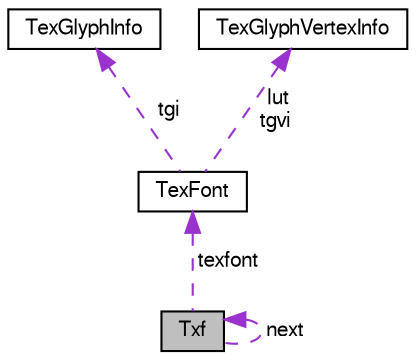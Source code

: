 digraph "Txf"
{
 // LATEX_PDF_SIZE
  bgcolor="transparent";
  edge [fontname="FreeSans",fontsize="10",labelfontname="FreeSans",labelfontsize="10"];
  node [fontname="FreeSans",fontsize="10",shape=record];
  Node1 [label="Txf",height=0.2,width=0.4,color="black", fillcolor="grey75", style="filled", fontcolor="black",tooltip="Txf class."];
  Node2 -> Node1 [dir="back",color="darkorchid3",fontsize="10",style="dashed",label=" texfont" ,fontname="FreeSans"];
  Node2 [label="TexFont",height=0.2,width=0.4,color="black",URL="$a02344.html",tooltip=" "];
  Node3 -> Node2 [dir="back",color="darkorchid3",fontsize="10",style="dashed",label=" tgi" ,fontname="FreeSans"];
  Node3 [label="TexGlyphInfo",height=0.2,width=0.4,color="black",URL="$a02336.html",tooltip=" "];
  Node4 -> Node2 [dir="back",color="darkorchid3",fontsize="10",style="dashed",label=" lut\ntgvi" ,fontname="FreeSans"];
  Node4 [label="TexGlyphVertexInfo",height=0.2,width=0.4,color="black",URL="$a02340.html",tooltip=" "];
  Node1 -> Node1 [dir="back",color="darkorchid3",fontsize="10",style="dashed",label=" next" ,fontname="FreeSans"];
}
